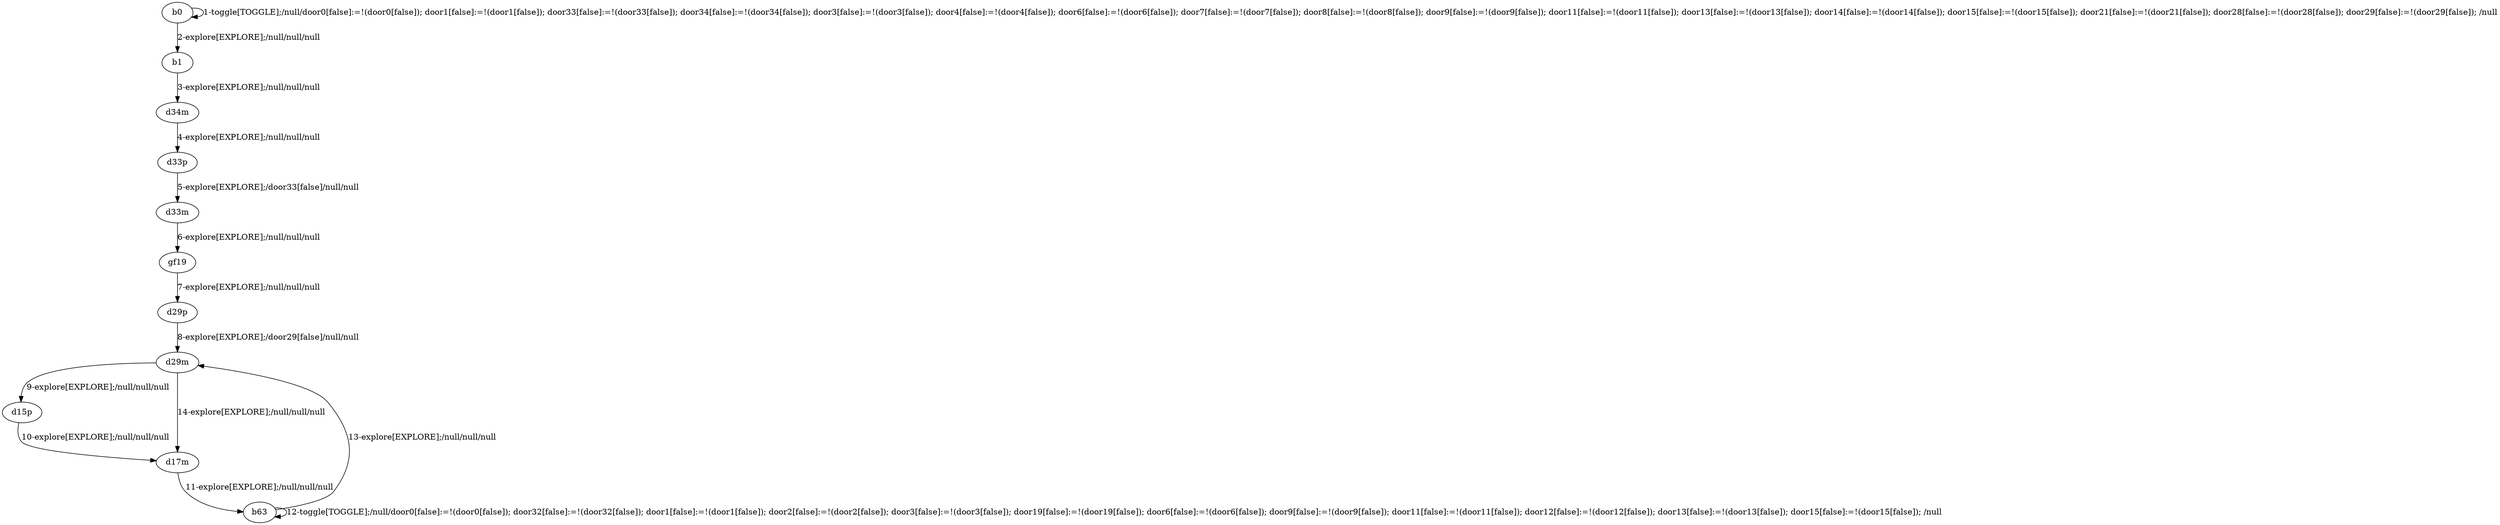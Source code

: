 # Total number of goals covered by this test: 2
# b63 --> d29m
# b63 --> b63

digraph g {
"b0" -> "b0" [label = "1-toggle[TOGGLE];/null/door0[false]:=!(door0[false]); door1[false]:=!(door1[false]); door33[false]:=!(door33[false]); door34[false]:=!(door34[false]); door3[false]:=!(door3[false]); door4[false]:=!(door4[false]); door6[false]:=!(door6[false]); door7[false]:=!(door7[false]); door8[false]:=!(door8[false]); door9[false]:=!(door9[false]); door11[false]:=!(door11[false]); door13[false]:=!(door13[false]); door14[false]:=!(door14[false]); door15[false]:=!(door15[false]); door21[false]:=!(door21[false]); door28[false]:=!(door28[false]); door29[false]:=!(door29[false]); /null"];
"b0" -> "b1" [label = "2-explore[EXPLORE];/null/null/null"];
"b1" -> "d34m" [label = "3-explore[EXPLORE];/null/null/null"];
"d34m" -> "d33p" [label = "4-explore[EXPLORE];/null/null/null"];
"d33p" -> "d33m" [label = "5-explore[EXPLORE];/door33[false]/null/null"];
"d33m" -> "gf19" [label = "6-explore[EXPLORE];/null/null/null"];
"gf19" -> "d29p" [label = "7-explore[EXPLORE];/null/null/null"];
"d29p" -> "d29m" [label = "8-explore[EXPLORE];/door29[false]/null/null"];
"d29m" -> "d15p" [label = "9-explore[EXPLORE];/null/null/null"];
"d15p" -> "d17m" [label = "10-explore[EXPLORE];/null/null/null"];
"d17m" -> "b63" [label = "11-explore[EXPLORE];/null/null/null"];
"b63" -> "b63" [label = "12-toggle[TOGGLE];/null/door0[false]:=!(door0[false]); door32[false]:=!(door32[false]); door1[false]:=!(door1[false]); door2[false]:=!(door2[false]); door3[false]:=!(door3[false]); door19[false]:=!(door19[false]); door6[false]:=!(door6[false]); door9[false]:=!(door9[false]); door11[false]:=!(door11[false]); door12[false]:=!(door12[false]); door13[false]:=!(door13[false]); door15[false]:=!(door15[false]); /null"];
"b63" -> "d29m" [label = "13-explore[EXPLORE];/null/null/null"];
"d29m" -> "d17m" [label = "14-explore[EXPLORE];/null/null/null"];
}